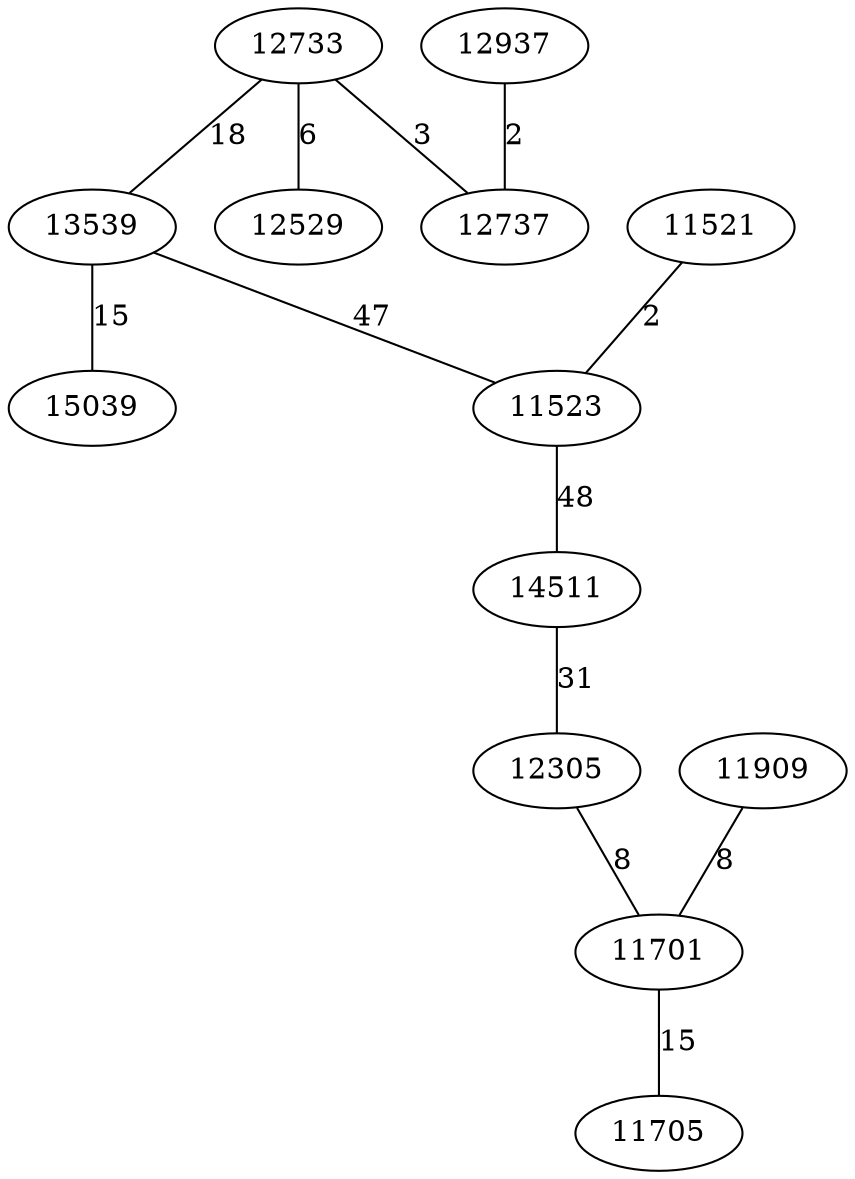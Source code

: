 graph chemin {

	12733 -- 12737 [label=3]
	12733 -- 13539 [label=18]
	12733 -- 12529 [label=6]
	13539 -- 15039 [label=15]
	13539 -- 11523 [label=47]
	12937 -- 12737 [label=2]
	11521 -- 11523 [label=2]
	11523 -- 14511 [label=48]
	14511 -- 12305 [label=31]
	11909 -- 11701 [label=8]
	12305 -- 11701 [label=8]
	11701 -- 11705 [label=15]

}
